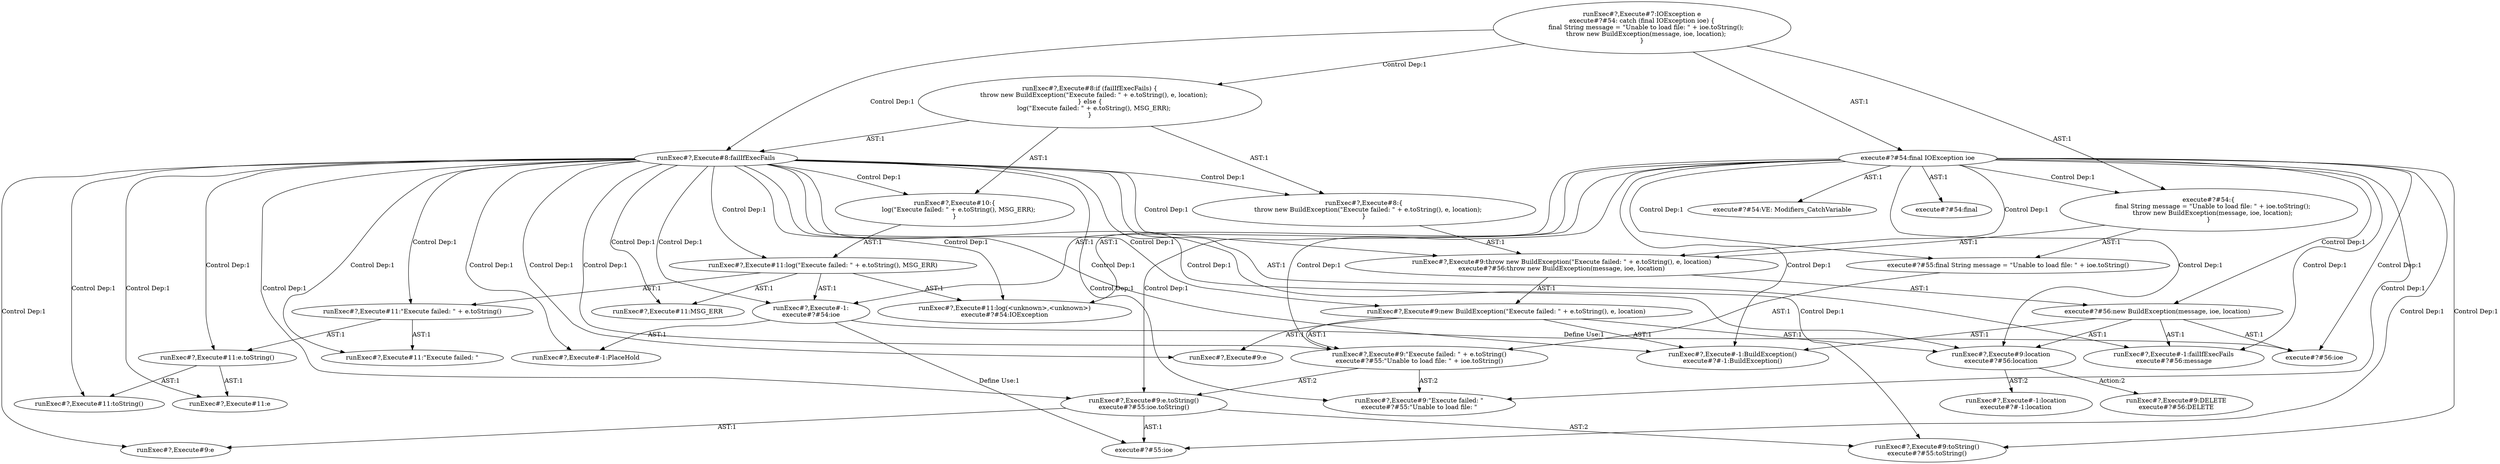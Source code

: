 digraph "Pattern" {
0 [label="runExec#?,Execute#9:DELETE
execute#?#56:DELETE" shape=ellipse]
1 [label="runExec#?,Execute#9:location
execute#?#56:location" shape=ellipse]
2 [label="runExec#?,Execute#8:failIfExecFails" shape=ellipse]
3 [label="runExec#?,Execute#7:IOException e
execute#?#54: catch (final IOException ioe) \{
    final String message = \"Unable to load file: \" + ioe.toString();
    throw new BuildException(message, ioe, location);
\}" shape=ellipse]
4 [label="runExec#?,Execute#8:if (failIfExecFails) \{
    throw new BuildException(\"Execute failed: \" + e.toString(), e, location);
\} else \{
    log(\"Execute failed: \" + e.toString(), MSG_ERR);
\}" shape=ellipse]
5 [label="runExec#?,Execute#-1:failIfExecFails
execute#?#56:message" shape=ellipse]
6 [label="runExec#?,Execute#8:\{
    throw new BuildException(\"Execute failed: \" + e.toString(), e, location);
\}" shape=ellipse]
7 [label="runExec#?,Execute#9:throw new BuildException(\"Execute failed: \" + e.toString(), e, location)
execute#?#56:throw new BuildException(message, ioe, location)" shape=ellipse]
8 [label="runExec#?,Execute#9:new BuildException(\"Execute failed: \" + e.toString(), e, location)" shape=ellipse]
9 [label="runExec#?,Execute#-1:BuildException()
execute#?#-1:BuildException()" shape=ellipse]
10 [label="runExec#?,Execute#9:\"Execute failed: \" + e.toString()
execute#?#55:\"Unable to load file: \" + ioe.toString()" shape=ellipse]
11 [label="runExec#?,Execute#9:\"Execute failed: \"
execute#?#55:\"Unable to load file: \"" shape=ellipse]
12 [label="runExec#?,Execute#9:e.toString()
execute#?#55:ioe.toString()" shape=ellipse]
13 [label="runExec#?,Execute#9:toString()
execute#?#55:toString()" shape=ellipse]
14 [label="runExec#?,Execute#9:e" shape=ellipse]
15 [label="runExec#?,Execute#9:e" shape=ellipse]
16 [label="runExec#?,Execute#10:\{
    log(\"Execute failed: \" + e.toString(), MSG_ERR);
\}" shape=ellipse]
17 [label="runExec#?,Execute#11:log(\"Execute failed: \" + e.toString(), MSG_ERR)" shape=ellipse]
18 [label="runExec#?,Execute#11:log(<unknown>,<unknown>)
execute#?#54:IOException" shape=ellipse]
19 [label="runExec#?,Execute#-1:
execute#?#54:ioe" shape=ellipse]
20 [label="runExec#?,Execute#-1:PlaceHold" shape=ellipse]
21 [label="runExec#?,Execute#11:\"Execute failed: \" + e.toString()" shape=ellipse]
22 [label="runExec#?,Execute#11:\"Execute failed: \"" shape=ellipse]
23 [label="runExec#?,Execute#11:e.toString()" shape=ellipse]
24 [label="runExec#?,Execute#11:toString()" shape=ellipse]
25 [label="runExec#?,Execute#11:e" shape=ellipse]
26 [label="runExec#?,Execute#11:MSG_ERR" shape=ellipse]
27 [label="runExec#?,Execute#-1:location
execute#?#-1:location" shape=ellipse]
28 [label="execute#?#54:\{
    final String message = \"Unable to load file: \" + ioe.toString();
    throw new BuildException(message, ioe, location);
\}" shape=ellipse]
29 [label="execute#?#55:ioe" shape=ellipse]
30 [label="execute#?#56:ioe" shape=ellipse]
31 [label="execute#?#54:final" shape=ellipse]
32 [label="execute#?#55:final String message = \"Unable to load file: \" + ioe.toString()" shape=ellipse]
33 [label="execute#?#54:final IOException ioe" shape=ellipse]
34 [label="execute#?#56:new BuildException(message, ioe, location)" shape=ellipse]
35 [label="execute#?#54:VE: Modifiers_CatchVariable" shape=ellipse]
1 -> 0 [label="Action:2"];
1 -> 27 [label="AST:2"];
2 -> 1 [label="Control Dep:1"];
2 -> 5 [label="AST:1"];
2 -> 6 [label="Control Dep:1"];
2 -> 7 [label="Control Dep:1"];
2 -> 8 [label="Control Dep:1"];
2 -> 9 [label="Control Dep:1"];
2 -> 10 [label="Control Dep:1"];
2 -> 11 [label="Control Dep:1"];
2 -> 12 [label="Control Dep:1"];
2 -> 13 [label="Control Dep:1"];
2 -> 14 [label="Control Dep:1"];
2 -> 15 [label="Control Dep:1"];
2 -> 16 [label="Control Dep:1"];
2 -> 17 [label="Control Dep:1"];
2 -> 18 [label="Control Dep:1"];
2 -> 19 [label="Control Dep:1"];
2 -> 20 [label="Control Dep:1"];
2 -> 21 [label="Control Dep:1"];
2 -> 22 [label="Control Dep:1"];
2 -> 23 [label="Control Dep:1"];
2 -> 24 [label="Control Dep:1"];
2 -> 25 [label="Control Dep:1"];
2 -> 26 [label="Control Dep:1"];
3 -> 2 [label="Control Dep:1"];
3 -> 4 [label="Control Dep:1"];
3 -> 28 [label="AST:1"];
3 -> 33 [label="AST:1"];
4 -> 2 [label="AST:1"];
4 -> 6 [label="AST:1"];
4 -> 16 [label="AST:1"];
6 -> 7 [label="AST:1"];
7 -> 8 [label="AST:1"];
7 -> 34 [label="AST:1"];
8 -> 1 [label="AST:1"];
8 -> 9 [label="AST:1"];
8 -> 10 [label="AST:1"];
8 -> 15 [label="AST:1"];
10 -> 11 [label="AST:2"];
10 -> 12 [label="AST:2"];
12 -> 14 [label="AST:1"];
12 -> 13 [label="AST:2"];
12 -> 29 [label="AST:1"];
16 -> 17 [label="AST:1"];
17 -> 19 [label="AST:1"];
17 -> 18 [label="AST:1"];
17 -> 21 [label="AST:1"];
17 -> 26 [label="AST:1"];
19 -> 20 [label="AST:1"];
19 -> 29 [label="Define Use:1"];
19 -> 30 [label="Define Use:1"];
21 -> 22 [label="AST:1"];
21 -> 23 [label="AST:1"];
23 -> 25 [label="AST:1"];
23 -> 24 [label="AST:1"];
28 -> 32 [label="AST:1"];
28 -> 7 [label="AST:1"];
32 -> 10 [label="AST:1"];
33 -> 28 [label="Control Dep:1"];
33 -> 29 [label="Control Dep:1"];
33 -> 30 [label="Control Dep:1"];
33 -> 31 [label="AST:1"];
33 -> 32 [label="Control Dep:1"];
33 -> 19 [label="AST:1"];
33 -> 18 [label="AST:1"];
33 -> 10 [label="Control Dep:1"];
33 -> 11 [label="Control Dep:1"];
33 -> 12 [label="Control Dep:1"];
33 -> 13 [label="Control Dep:1"];
33 -> 7 [label="Control Dep:1"];
33 -> 34 [label="Control Dep:1"];
33 -> 9 [label="Control Dep:1"];
33 -> 5 [label="Control Dep:1"];
33 -> 1 [label="Control Dep:1"];
33 -> 35 [label="AST:1"];
34 -> 30 [label="AST:1"];
34 -> 9 [label="AST:1"];
34 -> 5 [label="AST:1"];
34 -> 1 [label="AST:1"];
}